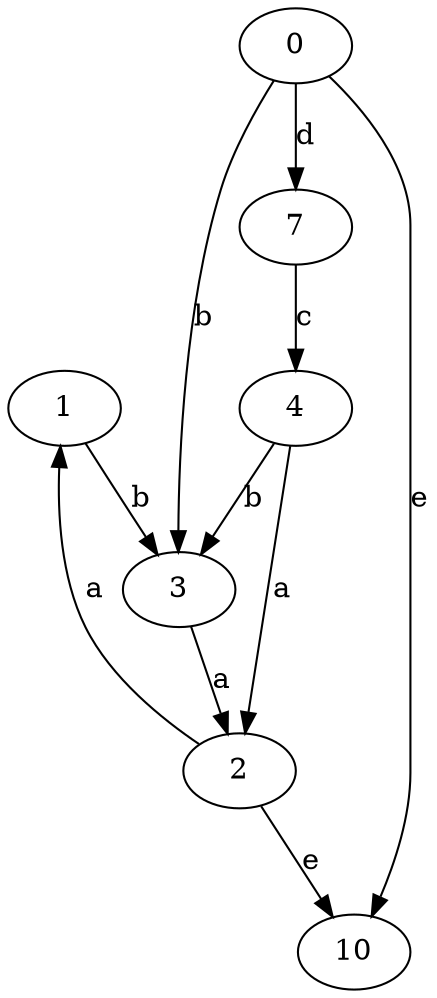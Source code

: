 strict digraph  {
1;
0;
2;
3;
4;
7;
10;
1 -> 3  [label=b];
0 -> 3  [label=b];
0 -> 7  [label=d];
0 -> 10  [label=e];
2 -> 1  [label=a];
2 -> 10  [label=e];
3 -> 2  [label=a];
4 -> 2  [label=a];
4 -> 3  [label=b];
7 -> 4  [label=c];
}
